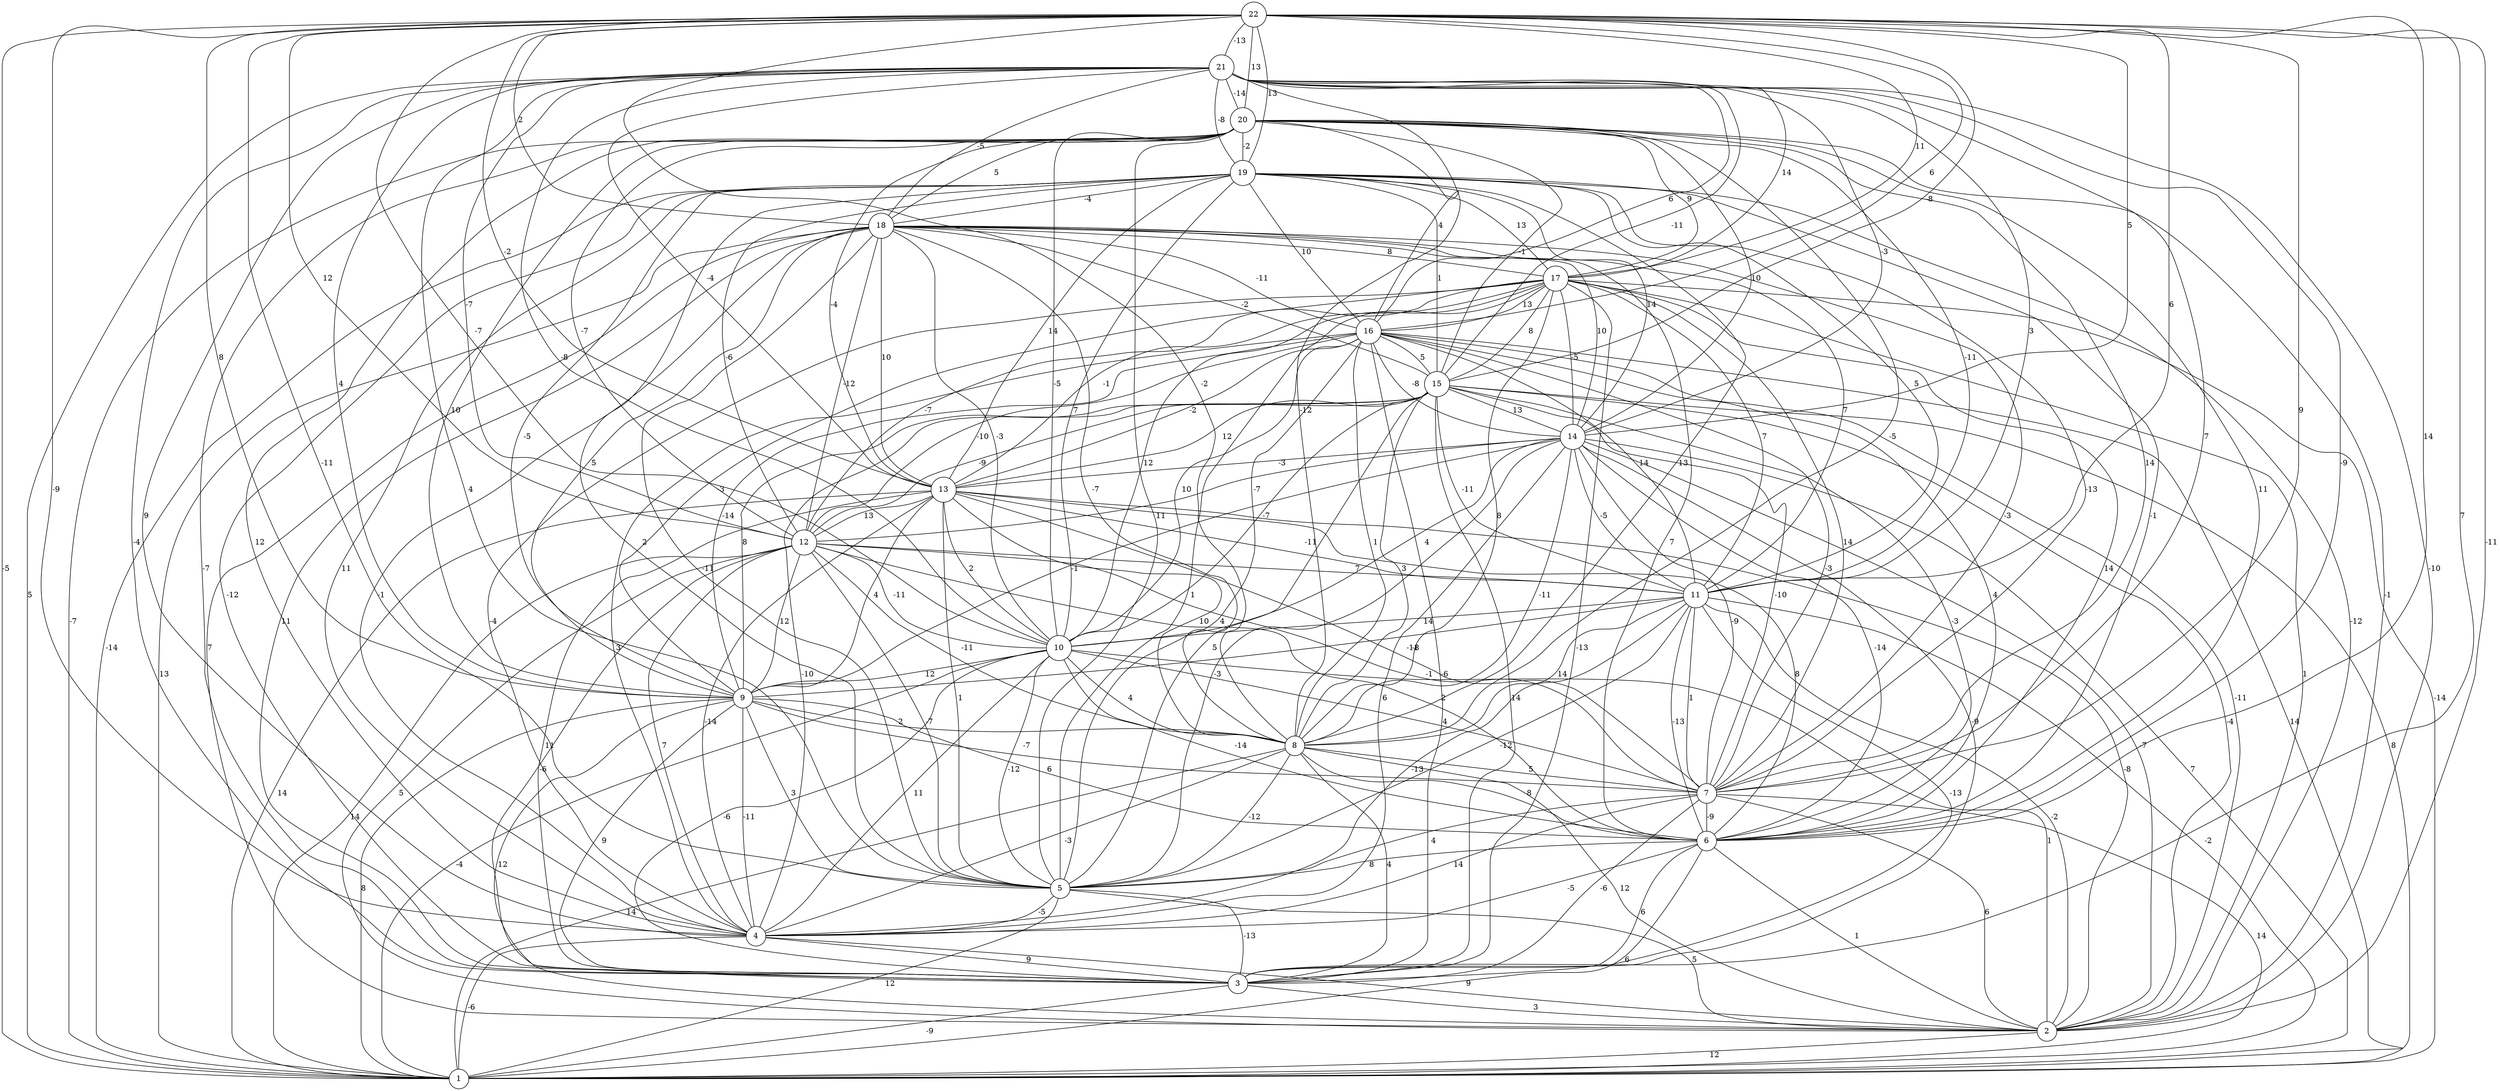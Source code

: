 graph { 
	 fontname="Helvetica,Arial,sans-serif" 
	 node [shape = circle]; 
	 22 -- 1 [label = "-5"];
	 22 -- 2 [label = "-11"];
	 22 -- 3 [label = "7"];
	 22 -- 4 [label = "-9"];
	 22 -- 5 [label = "-11"];
	 22 -- 6 [label = "14"];
	 22 -- 7 [label = "9"];
	 22 -- 8 [label = "-2"];
	 22 -- 9 [label = "8"];
	 22 -- 10 [label = "-7"];
	 22 -- 11 [label = "6"];
	 22 -- 12 [label = "12"];
	 22 -- 13 [label = "-2"];
	 22 -- 14 [label = "5"];
	 22 -- 15 [label = "-8"];
	 22 -- 16 [label = "6"];
	 22 -- 17 [label = "11"];
	 22 -- 18 [label = "2"];
	 22 -- 19 [label = "13"];
	 22 -- 20 [label = "13"];
	 22 -- 21 [label = "-13"];
	 21 -- 1 [label = "5"];
	 21 -- 2 [label = "-10"];
	 21 -- 3 [label = "-4"];
	 21 -- 4 [label = "9"];
	 21 -- 5 [label = "4"];
	 21 -- 6 [label = "-9"];
	 21 -- 7 [label = "7"];
	 21 -- 8 [label = "-12"];
	 21 -- 9 [label = "4"];
	 21 -- 10 [label = "-8"];
	 21 -- 11 [label = "3"];
	 21 -- 12 [label = "-7"];
	 21 -- 13 [label = "-4"];
	 21 -- 14 [label = "-3"];
	 21 -- 15 [label = "-11"];
	 21 -- 16 [label = "6"];
	 21 -- 17 [label = "14"];
	 21 -- 18 [label = "-5"];
	 21 -- 19 [label = "-8"];
	 21 -- 20 [label = "-14"];
	 20 -- 1 [label = "-7"];
	 20 -- 2 [label = "-1"];
	 20 -- 3 [label = "-7"];
	 20 -- 4 [label = "12"];
	 20 -- 5 [label = "11"];
	 20 -- 6 [label = "11"];
	 20 -- 7 [label = "14"];
	 20 -- 8 [label = "-5"];
	 20 -- 9 [label = "10"];
	 20 -- 10 [label = "-5"];
	 20 -- 11 [label = "-11"];
	 20 -- 12 [label = "-7"];
	 20 -- 13 [label = "-4"];
	 20 -- 14 [label = "10"];
	 20 -- 15 [label = "-1"];
	 20 -- 16 [label = "4"];
	 20 -- 17 [label = "9"];
	 20 -- 18 [label = "5"];
	 20 -- 19 [label = "-2"];
	 19 -- 1 [label = "-14"];
	 19 -- 2 [label = "-12"];
	 19 -- 3 [label = "-12"];
	 19 -- 4 [label = "11"];
	 19 -- 5 [label = "2"];
	 19 -- 6 [label = "-1"];
	 19 -- 7 [label = "-13"];
	 19 -- 8 [label = "13"];
	 19 -- 9 [label = "-5"];
	 19 -- 10 [label = "7"];
	 19 -- 11 [label = "5"];
	 19 -- 12 [label = "-6"];
	 19 -- 13 [label = "14"];
	 19 -- 14 [label = "14"];
	 19 -- 15 [label = "1"];
	 19 -- 16 [label = "10"];
	 19 -- 17 [label = "13"];
	 19 -- 18 [label = "-4"];
	 18 -- 1 [label = "13"];
	 18 -- 2 [label = "7"];
	 18 -- 3 [label = "11"];
	 18 -- 4 [label = "-1"];
	 18 -- 5 [label = "-11"];
	 18 -- 6 [label = "7"];
	 18 -- 7 [label = "-3"];
	 18 -- 8 [label = "-7"];
	 18 -- 9 [label = "5"];
	 18 -- 10 [label = "-3"];
	 18 -- 11 [label = "7"];
	 18 -- 12 [label = "-12"];
	 18 -- 13 [label = "10"];
	 18 -- 14 [label = "10"];
	 18 -- 15 [label = "-2"];
	 18 -- 16 [label = "-11"];
	 18 -- 17 [label = "8"];
	 17 -- 1 [label = "-14"];
	 17 -- 2 [label = "1"];
	 17 -- 3 [label = "-13"];
	 17 -- 4 [label = "-4"];
	 17 -- 5 [label = "1"];
	 17 -- 6 [label = "14"];
	 17 -- 7 [label = "14"];
	 17 -- 8 [label = "8"];
	 17 -- 9 [label = "-3"];
	 17 -- 10 [label = "12"];
	 17 -- 11 [label = "7"];
	 17 -- 12 [label = "-7"];
	 17 -- 13 [label = "-1"];
	 17 -- 14 [label = "-5"];
	 17 -- 15 [label = "8"];
	 17 -- 16 [label = "13"];
	 16 -- 1 [label = "14"];
	 16 -- 2 [label = "-11"];
	 16 -- 3 [label = "-6"];
	 16 -- 4 [label = "3"];
	 16 -- 5 [label = "4"];
	 16 -- 6 [label = "4"];
	 16 -- 7 [label = "-3"];
	 16 -- 8 [label = "1"];
	 16 -- 9 [label = "-14"];
	 16 -- 10 [label = "10"];
	 16 -- 11 [label = "14"];
	 16 -- 12 [label = "-10"];
	 16 -- 13 [label = "-2"];
	 16 -- 14 [label = "-8"];
	 16 -- 15 [label = "5"];
	 15 -- 1 [label = "8"];
	 15 -- 2 [label = "-4"];
	 15 -- 3 [label = "14"];
	 15 -- 4 [label = "-10"];
	 15 -- 5 [label = "5"];
	 15 -- 6 [label = "-3"];
	 15 -- 7 [label = "-10"];
	 15 -- 8 [label = "3"];
	 15 -- 9 [label = "8"];
	 15 -- 10 [label = "-7"];
	 15 -- 11 [label = "-11"];
	 15 -- 12 [label = "-9"];
	 15 -- 13 [label = "12"];
	 15 -- 14 [label = "13"];
	 14 -- 1 [label = "7"];
	 14 -- 2 [label = "-7"];
	 14 -- 3 [label = "-9"];
	 14 -- 4 [label = "6"];
	 14 -- 5 [label = "-3"];
	 14 -- 6 [label = "-14"];
	 14 -- 7 [label = "-9"];
	 14 -- 8 [label = "-11"];
	 14 -- 9 [label = "-1"];
	 14 -- 10 [label = "4"];
	 14 -- 11 [label = "-5"];
	 14 -- 12 [label = "-7"];
	 14 -- 13 [label = "-3"];
	 13 -- 1 [label = "14"];
	 13 -- 2 [label = "-8"];
	 13 -- 3 [label = "11"];
	 13 -- 4 [label = "-14"];
	 13 -- 5 [label = "1"];
	 13 -- 6 [label = "8"];
	 13 -- 7 [label = "-8"];
	 13 -- 8 [label = "10"];
	 13 -- 9 [label = "4"];
	 13 -- 10 [label = "2"];
	 13 -- 11 [label = "-11"];
	 13 -- 12 [label = "13"];
	 12 -- 1 [label = "14"];
	 12 -- 2 [label = "5"];
	 12 -- 3 [label = "-6"];
	 12 -- 4 [label = "7"];
	 12 -- 5 [label = "-7"];
	 12 -- 6 [label = "2"];
	 12 -- 7 [label = "-1"];
	 12 -- 8 [label = "-11"];
	 12 -- 9 [label = "12"];
	 12 -- 10 [label = "-11"];
	 12 -- 11 [label = "7"];
	 11 -- 1 [label = "-2"];
	 11 -- 2 [label = "-2"];
	 11 -- 3 [label = "-13"];
	 11 -- 4 [label = "-13"];
	 11 -- 5 [label = "-12"];
	 11 -- 6 [label = "-13"];
	 11 -- 7 [label = "1"];
	 11 -- 8 [label = "14"];
	 11 -- 9 [label = "-11"];
	 11 -- 10 [label = "14"];
	 10 -- 1 [label = "-4"];
	 10 -- 2 [label = "1"];
	 10 -- 3 [label = "-6"];
	 10 -- 4 [label = "11"];
	 10 -- 5 [label = "-12"];
	 10 -- 6 [label = "-14"];
	 10 -- 7 [label = "4"];
	 10 -- 8 [label = "4"];
	 10 -- 9 [label = "12"];
	 9 -- 1 [label = "8"];
	 9 -- 2 [label = "12"];
	 9 -- 3 [label = "9"];
	 9 -- 4 [label = "-11"];
	 9 -- 5 [label = "3"];
	 9 -- 6 [label = "6"];
	 9 -- 7 [label = "-7"];
	 9 -- 8 [label = "2"];
	 8 -- 1 [label = "14"];
	 8 -- 2 [label = "12"];
	 8 -- 3 [label = "4"];
	 8 -- 4 [label = "-3"];
	 8 -- 5 [label = "-12"];
	 8 -- 6 [label = "8"];
	 8 -- 7 [label = "5"];
	 7 -- 1 [label = "14"];
	 7 -- 2 [label = "6"];
	 7 -- 3 [label = "-6"];
	 7 -- 4 [label = "14"];
	 7 -- 5 [label = "4"];
	 7 -- 6 [label = "-9"];
	 6 -- 1 [label = "6"];
	 6 -- 2 [label = "1"];
	 6 -- 3 [label = "6"];
	 6 -- 4 [label = "-5"];
	 6 -- 5 [label = "8"];
	 5 -- 1 [label = "12"];
	 5 -- 2 [label = "5"];
	 5 -- 3 [label = "-13"];
	 5 -- 4 [label = "-5"];
	 4 -- 1 [label = "-6"];
	 4 -- 2 [label = "9"];
	 4 -- 3 [label = "9"];
	 3 -- 1 [label = "-9"];
	 3 -- 2 [label = "3"];
	 2 -- 1 [label = "12"];
	 1;
	 2;
	 3;
	 4;
	 5;
	 6;
	 7;
	 8;
	 9;
	 10;
	 11;
	 12;
	 13;
	 14;
	 15;
	 16;
	 17;
	 18;
	 19;
	 20;
	 21;
	 22;
}
